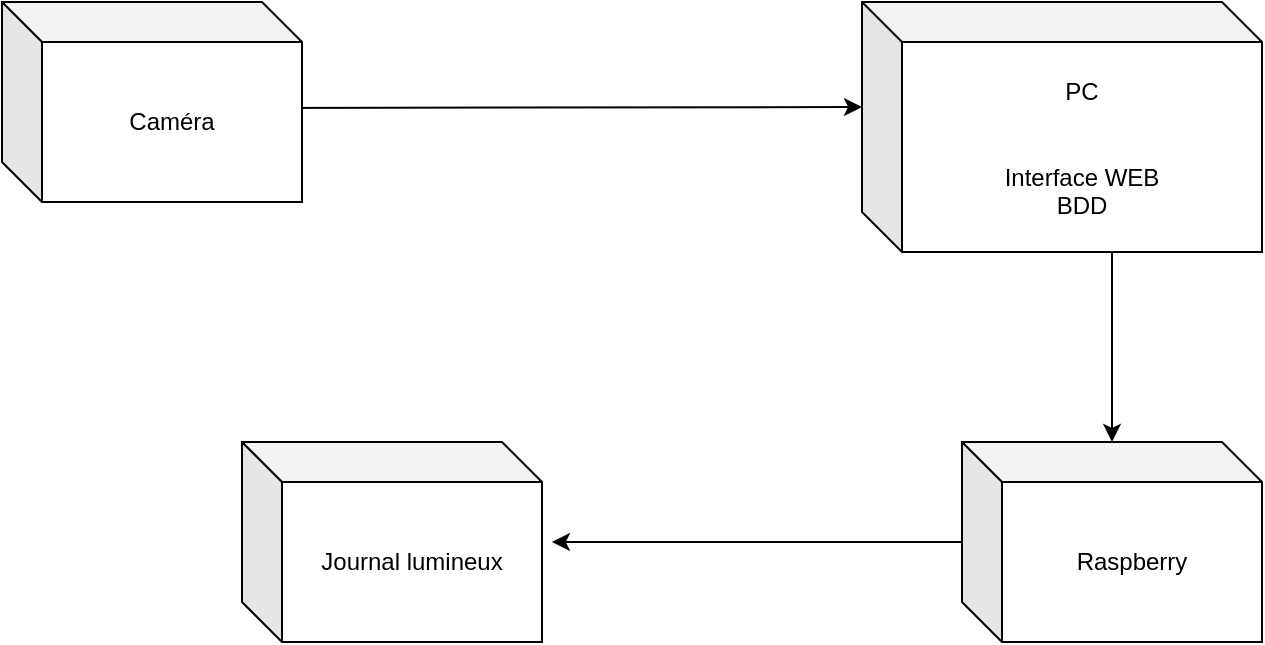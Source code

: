 <mxfile version="16.4.7" type="device"><diagram id="goMSWHdoEJiF91TPOs8T" name="Page-1"><mxGraphModel dx="1182" dy="764" grid="1" gridSize="10" guides="1" tooltips="1" connect="1" arrows="1" fold="1" page="1" pageScale="1" pageWidth="827" pageHeight="1169" math="0" shadow="0"><root><mxCell id="0"/><mxCell id="1" parent="0"/><mxCell id="R0nLe8SKYEKnT7U1c6Xq-6" style="edgeStyle=orthogonalEdgeStyle;rounded=0;orthogonalLoop=1;jettySize=auto;html=1;exitX=0;exitY=0;exitDx=150;exitDy=60;exitPerimeter=0;entryX=0;entryY=0;entryDx=0;entryDy=52.5;entryPerimeter=0;" edge="1" parent="1" source="R0nLe8SKYEKnT7U1c6Xq-1" target="R0nLe8SKYEKnT7U1c6Xq-2"><mxGeometry relative="1" as="geometry"><Array as="points"><mxPoint x="210" y="193"/><mxPoint x="490" y="193"/></Array></mxGeometry></mxCell><mxCell id="R0nLe8SKYEKnT7U1c6Xq-1" value="Caméra" style="shape=cube;whiteSpace=wrap;html=1;boundedLbl=1;backgroundOutline=1;darkOpacity=0.05;darkOpacity2=0.1;" vertex="1" parent="1"><mxGeometry x="80" y="140" width="150" height="100" as="geometry"/></mxCell><mxCell id="R0nLe8SKYEKnT7U1c6Xq-10" style="edgeStyle=orthogonalEdgeStyle;rounded=0;orthogonalLoop=1;jettySize=auto;html=1;exitX=0;exitY=0;exitDx=110;exitDy=125;exitPerimeter=0;" edge="1" parent="1" source="R0nLe8SKYEKnT7U1c6Xq-2" target="R0nLe8SKYEKnT7U1c6Xq-3"><mxGeometry relative="1" as="geometry"><Array as="points"><mxPoint x="635" y="245"/></Array></mxGeometry></mxCell><mxCell id="R0nLe8SKYEKnT7U1c6Xq-2" value="PC&lt;br&gt;&lt;br&gt;&lt;br&gt;Interface WEB&lt;br&gt;BDD" style="shape=cube;whiteSpace=wrap;html=1;boundedLbl=1;backgroundOutline=1;darkOpacity=0.05;darkOpacity2=0.1;" vertex="1" parent="1"><mxGeometry x="510" y="140" width="200" height="125" as="geometry"/></mxCell><mxCell id="R0nLe8SKYEKnT7U1c6Xq-9" style="edgeStyle=orthogonalEdgeStyle;rounded=0;orthogonalLoop=1;jettySize=auto;html=1;entryX=1.033;entryY=0.5;entryDx=0;entryDy=0;entryPerimeter=0;" edge="1" parent="1" source="R0nLe8SKYEKnT7U1c6Xq-3" target="R0nLe8SKYEKnT7U1c6Xq-4"><mxGeometry relative="1" as="geometry"/></mxCell><mxCell id="R0nLe8SKYEKnT7U1c6Xq-3" value="Raspberry" style="shape=cube;whiteSpace=wrap;html=1;boundedLbl=1;backgroundOutline=1;darkOpacity=0.05;darkOpacity2=0.1;" vertex="1" parent="1"><mxGeometry x="560" y="360" width="150" height="100" as="geometry"/></mxCell><mxCell id="R0nLe8SKYEKnT7U1c6Xq-4" value="Journal lumineux" style="shape=cube;whiteSpace=wrap;html=1;boundedLbl=1;backgroundOutline=1;darkOpacity=0.05;darkOpacity2=0.1;" vertex="1" parent="1"><mxGeometry x="200" y="360" width="150" height="100" as="geometry"/></mxCell></root></mxGraphModel></diagram></mxfile>